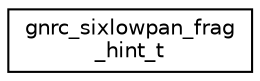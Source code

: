 digraph "Graphical Class Hierarchy"
{
 // LATEX_PDF_SIZE
  edge [fontname="Helvetica",fontsize="10",labelfontname="Helvetica",labelfontsize="10"];
  node [fontname="Helvetica",fontsize="10",shape=record];
  rankdir="LR";
  Node0 [label="gnrc_sixlowpan_frag\l_hint_t",height=0.2,width=0.4,color="black", fillcolor="white", style="filled",URL="$structgnrc__sixlowpan__frag__hint__t.html",tooltip="A fragment size hint."];
}
